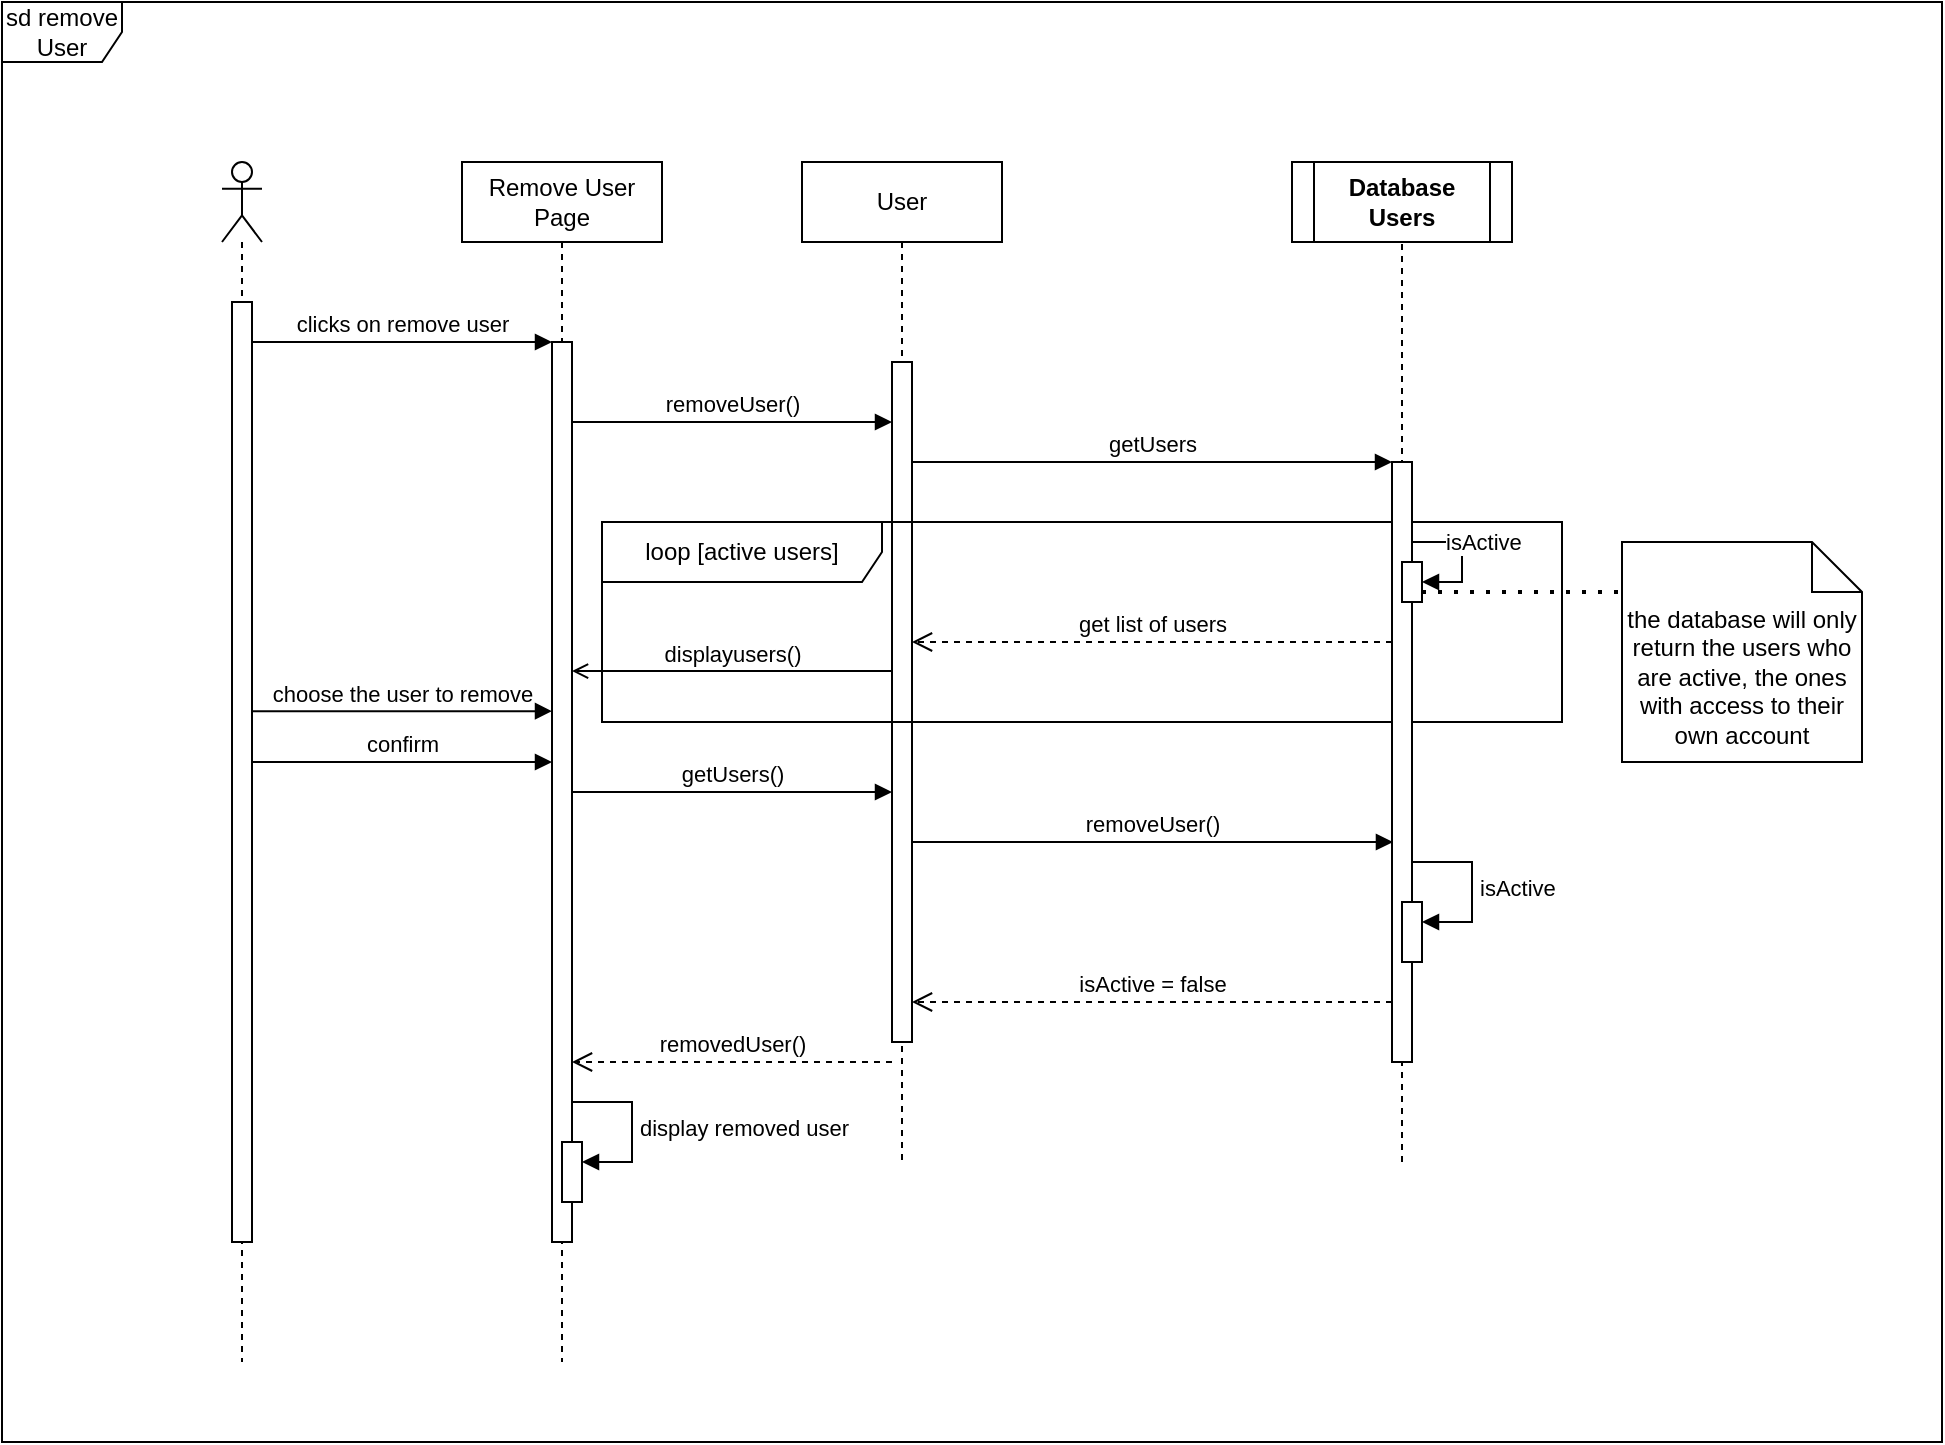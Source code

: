<mxfile version="26.2.14">
  <diagram name="Page-1" id="2YBvvXClWsGukQMizWep">
    <mxGraphModel dx="2070" dy="1602" grid="1" gridSize="10" guides="1" tooltips="1" connect="1" arrows="1" fold="1" page="1" pageScale="1" pageWidth="850" pageHeight="1100" math="0" shadow="0">
      <root>
        <mxCell id="0" />
        <mxCell id="1" parent="0" />
        <mxCell id="5AXh8N30OIrTDBCnZkUp-14" value="" style="endArrow=none;dashed=1;html=1;rounded=0;entryX=0.5;entryY=1;entryDx=0;entryDy=0;" edge="1" parent="1" target="5AXh8N30OIrTDBCnZkUp-7">
          <mxGeometry width="50" height="50" relative="1" as="geometry">
            <mxPoint x="520" y="510" as="sourcePoint" />
            <mxPoint x="340" y="441.273" as="targetPoint" />
          </mxGeometry>
        </mxCell>
        <mxCell id="_vsorSXPfYMwFCy2guYe-1" value="" style="shape=umlLifeline;perimeter=lifelinePerimeter;whiteSpace=wrap;html=1;container=1;dropTarget=0;collapsible=0;recursiveResize=0;outlineConnect=0;portConstraint=eastwest;newEdgeStyle={&quot;curved&quot;:0,&quot;rounded&quot;:0};participant=umlActor;" parent="1" vertex="1">
          <mxGeometry x="-70" y="10" width="20" height="600" as="geometry" />
        </mxCell>
        <mxCell id="_vsorSXPfYMwFCy2guYe-2" value="" style="html=1;points=[[0,0,0,0,5],[0,1,0,0,-5],[1,0,0,0,5],[1,1,0,0,-5]];perimeter=orthogonalPerimeter;outlineConnect=0;targetShapes=umlLifeline;portConstraint=eastwest;newEdgeStyle={&quot;curved&quot;:0,&quot;rounded&quot;:0};" parent="_vsorSXPfYMwFCy2guYe-1" vertex="1">
          <mxGeometry x="5" y="70" width="10" height="470" as="geometry" />
        </mxCell>
        <mxCell id="_vsorSXPfYMwFCy2guYe-3" value="Remove User Page" style="shape=umlLifeline;perimeter=lifelinePerimeter;whiteSpace=wrap;html=1;container=1;dropTarget=0;collapsible=0;recursiveResize=0;outlineConnect=0;portConstraint=eastwest;newEdgeStyle={&quot;curved&quot;:0,&quot;rounded&quot;:0};" parent="1" vertex="1">
          <mxGeometry x="50" y="10" width="100" height="600" as="geometry" />
        </mxCell>
        <mxCell id="_vsorSXPfYMwFCy2guYe-4" value="" style="html=1;points=[[0,0,0,0,5],[0,1,0,0,-5],[1,0,0,0,5],[1,1,0,0,-5]];perimeter=orthogonalPerimeter;outlineConnect=0;targetShapes=umlLifeline;portConstraint=eastwest;newEdgeStyle={&quot;curved&quot;:0,&quot;rounded&quot;:0};" parent="_vsorSXPfYMwFCy2guYe-3" vertex="1">
          <mxGeometry x="45" y="90" width="10" height="450" as="geometry" />
        </mxCell>
        <mxCell id="_vsorSXPfYMwFCy2guYe-5" value="User" style="shape=umlLifeline;perimeter=lifelinePerimeter;whiteSpace=wrap;html=1;container=1;dropTarget=0;collapsible=0;recursiveResize=0;outlineConnect=0;portConstraint=eastwest;newEdgeStyle={&quot;curved&quot;:0,&quot;rounded&quot;:0};" parent="1" vertex="1">
          <mxGeometry x="220" y="10" width="100" height="500" as="geometry" />
        </mxCell>
        <mxCell id="_vsorSXPfYMwFCy2guYe-6" value="" style="html=1;points=[[0,0,0,0,5],[0,1,0,0,-5],[1,0,0,0,5],[1,1,0,0,-5]];perimeter=orthogonalPerimeter;outlineConnect=0;targetShapes=umlLifeline;portConstraint=eastwest;newEdgeStyle={&quot;curved&quot;:0,&quot;rounded&quot;:0};" parent="_vsorSXPfYMwFCy2guYe-5" vertex="1">
          <mxGeometry x="45" y="100" width="10" height="340" as="geometry" />
        </mxCell>
        <mxCell id="_vsorSXPfYMwFCy2guYe-8" value="clicks on remove user" style="html=1;verticalAlign=bottom;endArrow=block;curved=0;rounded=0;" parent="1" edge="1">
          <mxGeometry width="80" relative="1" as="geometry">
            <mxPoint x="-55" y="100" as="sourcePoint" />
            <mxPoint x="95" y="100" as="targetPoint" />
          </mxGeometry>
        </mxCell>
        <mxCell id="_vsorSXPfYMwFCy2guYe-10" value="getUsers()" style="html=1;verticalAlign=bottom;endArrow=block;curved=0;rounded=0;" parent="1" source="_vsorSXPfYMwFCy2guYe-4" target="_vsorSXPfYMwFCy2guYe-6" edge="1">
          <mxGeometry width="80" relative="1" as="geometry">
            <mxPoint x="110" y="130" as="sourcePoint" />
            <mxPoint x="260" y="130" as="targetPoint" />
          </mxGeometry>
        </mxCell>
        <mxCell id="_vsorSXPfYMwFCy2guYe-11" value="getUsers" style="html=1;verticalAlign=bottom;endArrow=block;curved=0;rounded=0;" parent="1" edge="1">
          <mxGeometry width="80" relative="1" as="geometry">
            <mxPoint x="275" y="160" as="sourcePoint" />
            <mxPoint x="515" y="160" as="targetPoint" />
          </mxGeometry>
        </mxCell>
        <mxCell id="_vsorSXPfYMwFCy2guYe-12" value="get list of users" style="html=1;verticalAlign=bottom;endArrow=open;dashed=1;endSize=8;curved=0;rounded=0;" parent="1" edge="1">
          <mxGeometry relative="1" as="geometry">
            <mxPoint x="515" y="250" as="sourcePoint" />
            <mxPoint x="275" y="250" as="targetPoint" />
          </mxGeometry>
        </mxCell>
        <mxCell id="_vsorSXPfYMwFCy2guYe-17" value="sd remove User" style="shape=umlFrame;whiteSpace=wrap;html=1;pointerEvents=0;" parent="1" vertex="1">
          <mxGeometry x="-180" y="-70" width="970" height="720" as="geometry" />
        </mxCell>
        <mxCell id="_vsorSXPfYMwFCy2guYe-18" value="displayusers()" style="html=1;verticalAlign=bottom;labelBackgroundColor=none;endArrow=open;endFill=0;rounded=0;" parent="1" edge="1">
          <mxGeometry width="160" relative="1" as="geometry">
            <mxPoint x="265" y="264.55" as="sourcePoint" />
            <mxPoint x="105" y="264.55" as="targetPoint" />
          </mxGeometry>
        </mxCell>
        <mxCell id="_vsorSXPfYMwFCy2guYe-19" value="choose the user to remove" style="html=1;verticalAlign=bottom;endArrow=block;curved=0;rounded=0;" parent="1" target="_vsorSXPfYMwFCy2guYe-4" edge="1">
          <mxGeometry width="80" relative="1" as="geometry">
            <mxPoint x="-55" y="284.57" as="sourcePoint" />
            <mxPoint x="93.8" y="284.57" as="targetPoint" />
          </mxGeometry>
        </mxCell>
        <mxCell id="_vsorSXPfYMwFCy2guYe-20" value="confirm" style="html=1;verticalAlign=bottom;endArrow=block;curved=0;rounded=0;" parent="1" edge="1">
          <mxGeometry width="80" relative="1" as="geometry">
            <mxPoint x="-55" y="310" as="sourcePoint" />
            <mxPoint x="95" y="310" as="targetPoint" />
          </mxGeometry>
        </mxCell>
        <mxCell id="_vsorSXPfYMwFCy2guYe-21" value="removeUser()" style="html=1;verticalAlign=bottom;endArrow=block;curved=0;rounded=0;" parent="1" source="_vsorSXPfYMwFCy2guYe-4" edge="1">
          <mxGeometry width="80" relative="1" as="geometry">
            <mxPoint x="100" y="145" as="sourcePoint" />
            <mxPoint x="265" y="140" as="targetPoint" />
          </mxGeometry>
        </mxCell>
        <mxCell id="_vsorSXPfYMwFCy2guYe-22" value="removeUser()" style="html=1;verticalAlign=bottom;endArrow=block;curved=0;rounded=0;entryX=0.048;entryY=0.843;entryDx=0;entryDy=0;entryPerimeter=0;" parent="1" edge="1">
          <mxGeometry width="80" relative="1" as="geometry">
            <mxPoint x="275" y="350.0" as="sourcePoint" />
            <mxPoint x="515.48" y="350.0" as="targetPoint" />
          </mxGeometry>
        </mxCell>
        <mxCell id="_vsorSXPfYMwFCy2guYe-23" value="the database will only return the users who are active, the ones with access to their own account" style="shape=note2;boundedLbl=1;whiteSpace=wrap;html=1;size=25;verticalAlign=top;align=center;" parent="1" vertex="1">
          <mxGeometry x="630" y="200" width="120" height="110" as="geometry" />
        </mxCell>
        <mxCell id="_vsorSXPfYMwFCy2guYe-24" value="loop&lt;span style=&quot;background-color: transparent; color: light-dark(rgb(0, 0, 0), rgb(255, 255, 255));&quot;&gt;&amp;nbsp;[active users]&lt;/span&gt;" style="shape=umlFrame;whiteSpace=wrap;html=1;pointerEvents=0;width=140;height=30;" parent="1" vertex="1">
          <mxGeometry x="120" y="190" width="480" height="100" as="geometry" />
        </mxCell>
        <mxCell id="_vsorSXPfYMwFCy2guYe-28" value="isActive = false" style="html=1;verticalAlign=bottom;endArrow=open;dashed=1;endSize=8;curved=0;rounded=0;" parent="1" edge="1">
          <mxGeometry relative="1" as="geometry">
            <mxPoint x="515" y="430" as="sourcePoint" />
            <mxPoint x="275" y="430" as="targetPoint" />
          </mxGeometry>
        </mxCell>
        <mxCell id="_vsorSXPfYMwFCy2guYe-29" value="removedUser()" style="html=1;verticalAlign=bottom;endArrow=open;dashed=1;endSize=8;curved=0;rounded=0;" parent="1" edge="1">
          <mxGeometry relative="1" as="geometry">
            <mxPoint x="265" y="460" as="sourcePoint" />
            <mxPoint x="105" y="460" as="targetPoint" />
          </mxGeometry>
        </mxCell>
        <mxCell id="_vsorSXPfYMwFCy2guYe-31" value="" style="html=1;points=[[0,0,0,0,5],[0,1,0,0,-5],[1,0,0,0,5],[1,1,0,0,-5]];perimeter=orthogonalPerimeter;outlineConnect=0;targetShapes=umlLifeline;portConstraint=eastwest;newEdgeStyle={&quot;curved&quot;:0,&quot;rounded&quot;:0};" parent="1" vertex="1">
          <mxGeometry x="100" y="500" width="10" height="30" as="geometry" />
        </mxCell>
        <mxCell id="_vsorSXPfYMwFCy2guYe-32" value="display removed user" style="html=1;align=left;spacingLeft=2;endArrow=block;rounded=0;edgeStyle=orthogonalEdgeStyle;curved=0;rounded=0;" parent="1" target="_vsorSXPfYMwFCy2guYe-31" edge="1">
          <mxGeometry relative="1" as="geometry">
            <mxPoint x="105" y="480" as="sourcePoint" />
            <Array as="points">
              <mxPoint x="135" y="510" />
            </Array>
          </mxGeometry>
        </mxCell>
        <mxCell id="_vsorSXPfYMwFCy2guYe-36" value="" style="endArrow=none;dashed=1;html=1;dashPattern=1 3;strokeWidth=2;rounded=0;exitX=1;exitY=1;exitDx=0;exitDy=-5;exitPerimeter=0;" parent="1" source="_vsorSXPfYMwFCy2guYe-13" edge="1">
          <mxGeometry width="50" height="50" relative="1" as="geometry">
            <mxPoint x="470" y="310" as="sourcePoint" />
            <mxPoint x="630" y="225" as="targetPoint" />
          </mxGeometry>
        </mxCell>
        <mxCell id="_vsorSXPfYMwFCy2guYe-9" value="" style="html=1;points=[[0,0,0,0,5],[0,1,0,0,-5],[1,0,0,0,5],[1,1,0,0,-5]];perimeter=orthogonalPerimeter;outlineConnect=0;targetShapes=umlLifeline;portConstraint=eastwest;newEdgeStyle={&quot;curved&quot;:0,&quot;rounded&quot;:0};" parent="1" vertex="1">
          <mxGeometry x="515" y="160" width="10" height="300" as="geometry" />
        </mxCell>
        <mxCell id="_vsorSXPfYMwFCy2guYe-13" value="" style="html=1;points=[[0,0,0,0,5],[0,1,0,0,-5],[1,0,0,0,5],[1,1,0,0,-5]];perimeter=orthogonalPerimeter;outlineConnect=0;targetShapes=umlLifeline;portConstraint=eastwest;newEdgeStyle={&quot;curved&quot;:0,&quot;rounded&quot;:0};" parent="1" vertex="1">
          <mxGeometry x="520" y="210" width="10" height="20" as="geometry" />
        </mxCell>
        <mxCell id="_vsorSXPfYMwFCy2guYe-14" value="isActive" style="html=1;align=left;spacingLeft=2;endArrow=block;rounded=0;edgeStyle=orthogonalEdgeStyle;curved=0;rounded=0;exitX=1;exitY=0;exitDx=0;exitDy=0;exitPerimeter=0;" parent="1" source="_vsorSXPfYMwFCy2guYe-9" target="_vsorSXPfYMwFCy2guYe-13" edge="1">
          <mxGeometry relative="1" as="geometry">
            <mxPoint x="530" y="180" as="sourcePoint" />
            <Array as="points">
              <mxPoint x="525" y="200" />
              <mxPoint x="550" y="200" />
              <mxPoint x="550" y="220" />
            </Array>
          </mxGeometry>
        </mxCell>
        <mxCell id="_vsorSXPfYMwFCy2guYe-26" value="" style="html=1;points=[[0,0,0,0,5],[0,1,0,0,-5],[1,0,0,0,5],[1,1,0,0,-5]];perimeter=orthogonalPerimeter;outlineConnect=0;targetShapes=umlLifeline;portConstraint=eastwest;newEdgeStyle={&quot;curved&quot;:0,&quot;rounded&quot;:0};" parent="1" vertex="1">
          <mxGeometry x="520" y="380" width="10" height="30" as="geometry" />
        </mxCell>
        <mxCell id="_vsorSXPfYMwFCy2guYe-27" value="isActive" style="html=1;align=left;spacingLeft=2;endArrow=block;rounded=0;edgeStyle=orthogonalEdgeStyle;curved=0;rounded=0;" parent="1" target="_vsorSXPfYMwFCy2guYe-26" edge="1">
          <mxGeometry relative="1" as="geometry">
            <mxPoint x="525" y="360" as="sourcePoint" />
            <Array as="points">
              <mxPoint x="555" y="390" />
            </Array>
          </mxGeometry>
        </mxCell>
        <mxCell id="5AXh8N30OIrTDBCnZkUp-7" value="Database Users" style="shape=process;whiteSpace=wrap;html=1;backgroundOutline=1;fontStyle=1;" vertex="1" parent="1">
          <mxGeometry x="465" y="10" width="110" height="40" as="geometry" />
        </mxCell>
      </root>
    </mxGraphModel>
  </diagram>
</mxfile>
